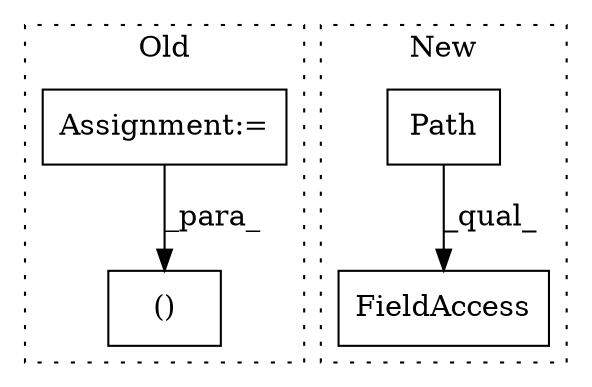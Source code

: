 digraph G {
subgraph cluster0 {
1 [label="()" a="106" s="1663" l="23" shape="box"];
4 [label="Assignment:=" a="7" s="1466" l="1" shape="box"];
label = "Old";
style="dotted";
}
subgraph cluster1 {
2 [label="Path" a="32" s="542,591" l="5,1" shape="box"];
3 [label="FieldAccess" a="22" s="871" l="9" shape="box"];
label = "New";
style="dotted";
}
2 -> 3 [label="_qual_"];
4 -> 1 [label="_para_"];
}